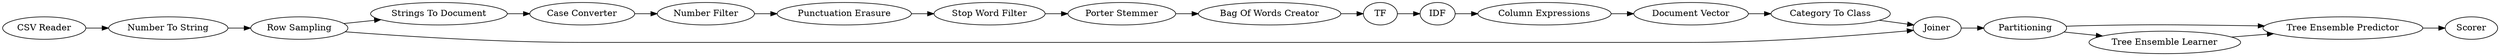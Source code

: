 digraph {
	"6101664297838972016_7" [label="Stop Word Filter"]
	"6101664297838972016_4" [label="Strings To Document"]
	"6101664297838972016_6" [label="Punctuation Erasure"]
	"6101664297838972016_15" [label="Document Vector"]
	"6101664297838972016_16" [label="Category To Class"]
	"6101664297838972016_8" [label="Porter Stemmer"]
	"6101664297838972016_2" [label="Row Sampling"]
	"6101664297838972016_10" [label="Case Converter"]
	"6101664297838972016_20" [label=Partitioning]
	"6101664297838972016_17" [label=Joiner]
	"6101664297838972016_21" [label=Scorer]
	"6101664297838972016_19" [label="Tree Ensemble Predictor"]
	"6101664297838972016_18" [label="Tree Ensemble Learner"]
	"6101664297838972016_1" [label="CSV Reader"]
	"6101664297838972016_12" [label=TF]
	"6101664297838972016_14" [label="Column Expressions"]
	"6101664297838972016_5" [label="Number Filter"]
	"6101664297838972016_11" [label="Bag Of Words Creator"]
	"6101664297838972016_3" [label="Number To String"]
	"6101664297838972016_13" [label=IDF]
	"6101664297838972016_12" -> "6101664297838972016_13"
	"6101664297838972016_1" -> "6101664297838972016_3"
	"6101664297838972016_10" -> "6101664297838972016_5"
	"6101664297838972016_20" -> "6101664297838972016_18"
	"6101664297838972016_7" -> "6101664297838972016_8"
	"6101664297838972016_3" -> "6101664297838972016_2"
	"6101664297838972016_5" -> "6101664297838972016_6"
	"6101664297838972016_19" -> "6101664297838972016_21"
	"6101664297838972016_15" -> "6101664297838972016_16"
	"6101664297838972016_13" -> "6101664297838972016_14"
	"6101664297838972016_20" -> "6101664297838972016_19"
	"6101664297838972016_4" -> "6101664297838972016_10"
	"6101664297838972016_2" -> "6101664297838972016_17"
	"6101664297838972016_2" -> "6101664297838972016_4"
	"6101664297838972016_18" -> "6101664297838972016_19"
	"6101664297838972016_14" -> "6101664297838972016_15"
	"6101664297838972016_6" -> "6101664297838972016_7"
	"6101664297838972016_17" -> "6101664297838972016_20"
	"6101664297838972016_16" -> "6101664297838972016_17"
	"6101664297838972016_11" -> "6101664297838972016_12"
	"6101664297838972016_8" -> "6101664297838972016_11"
	rankdir=LR
}
